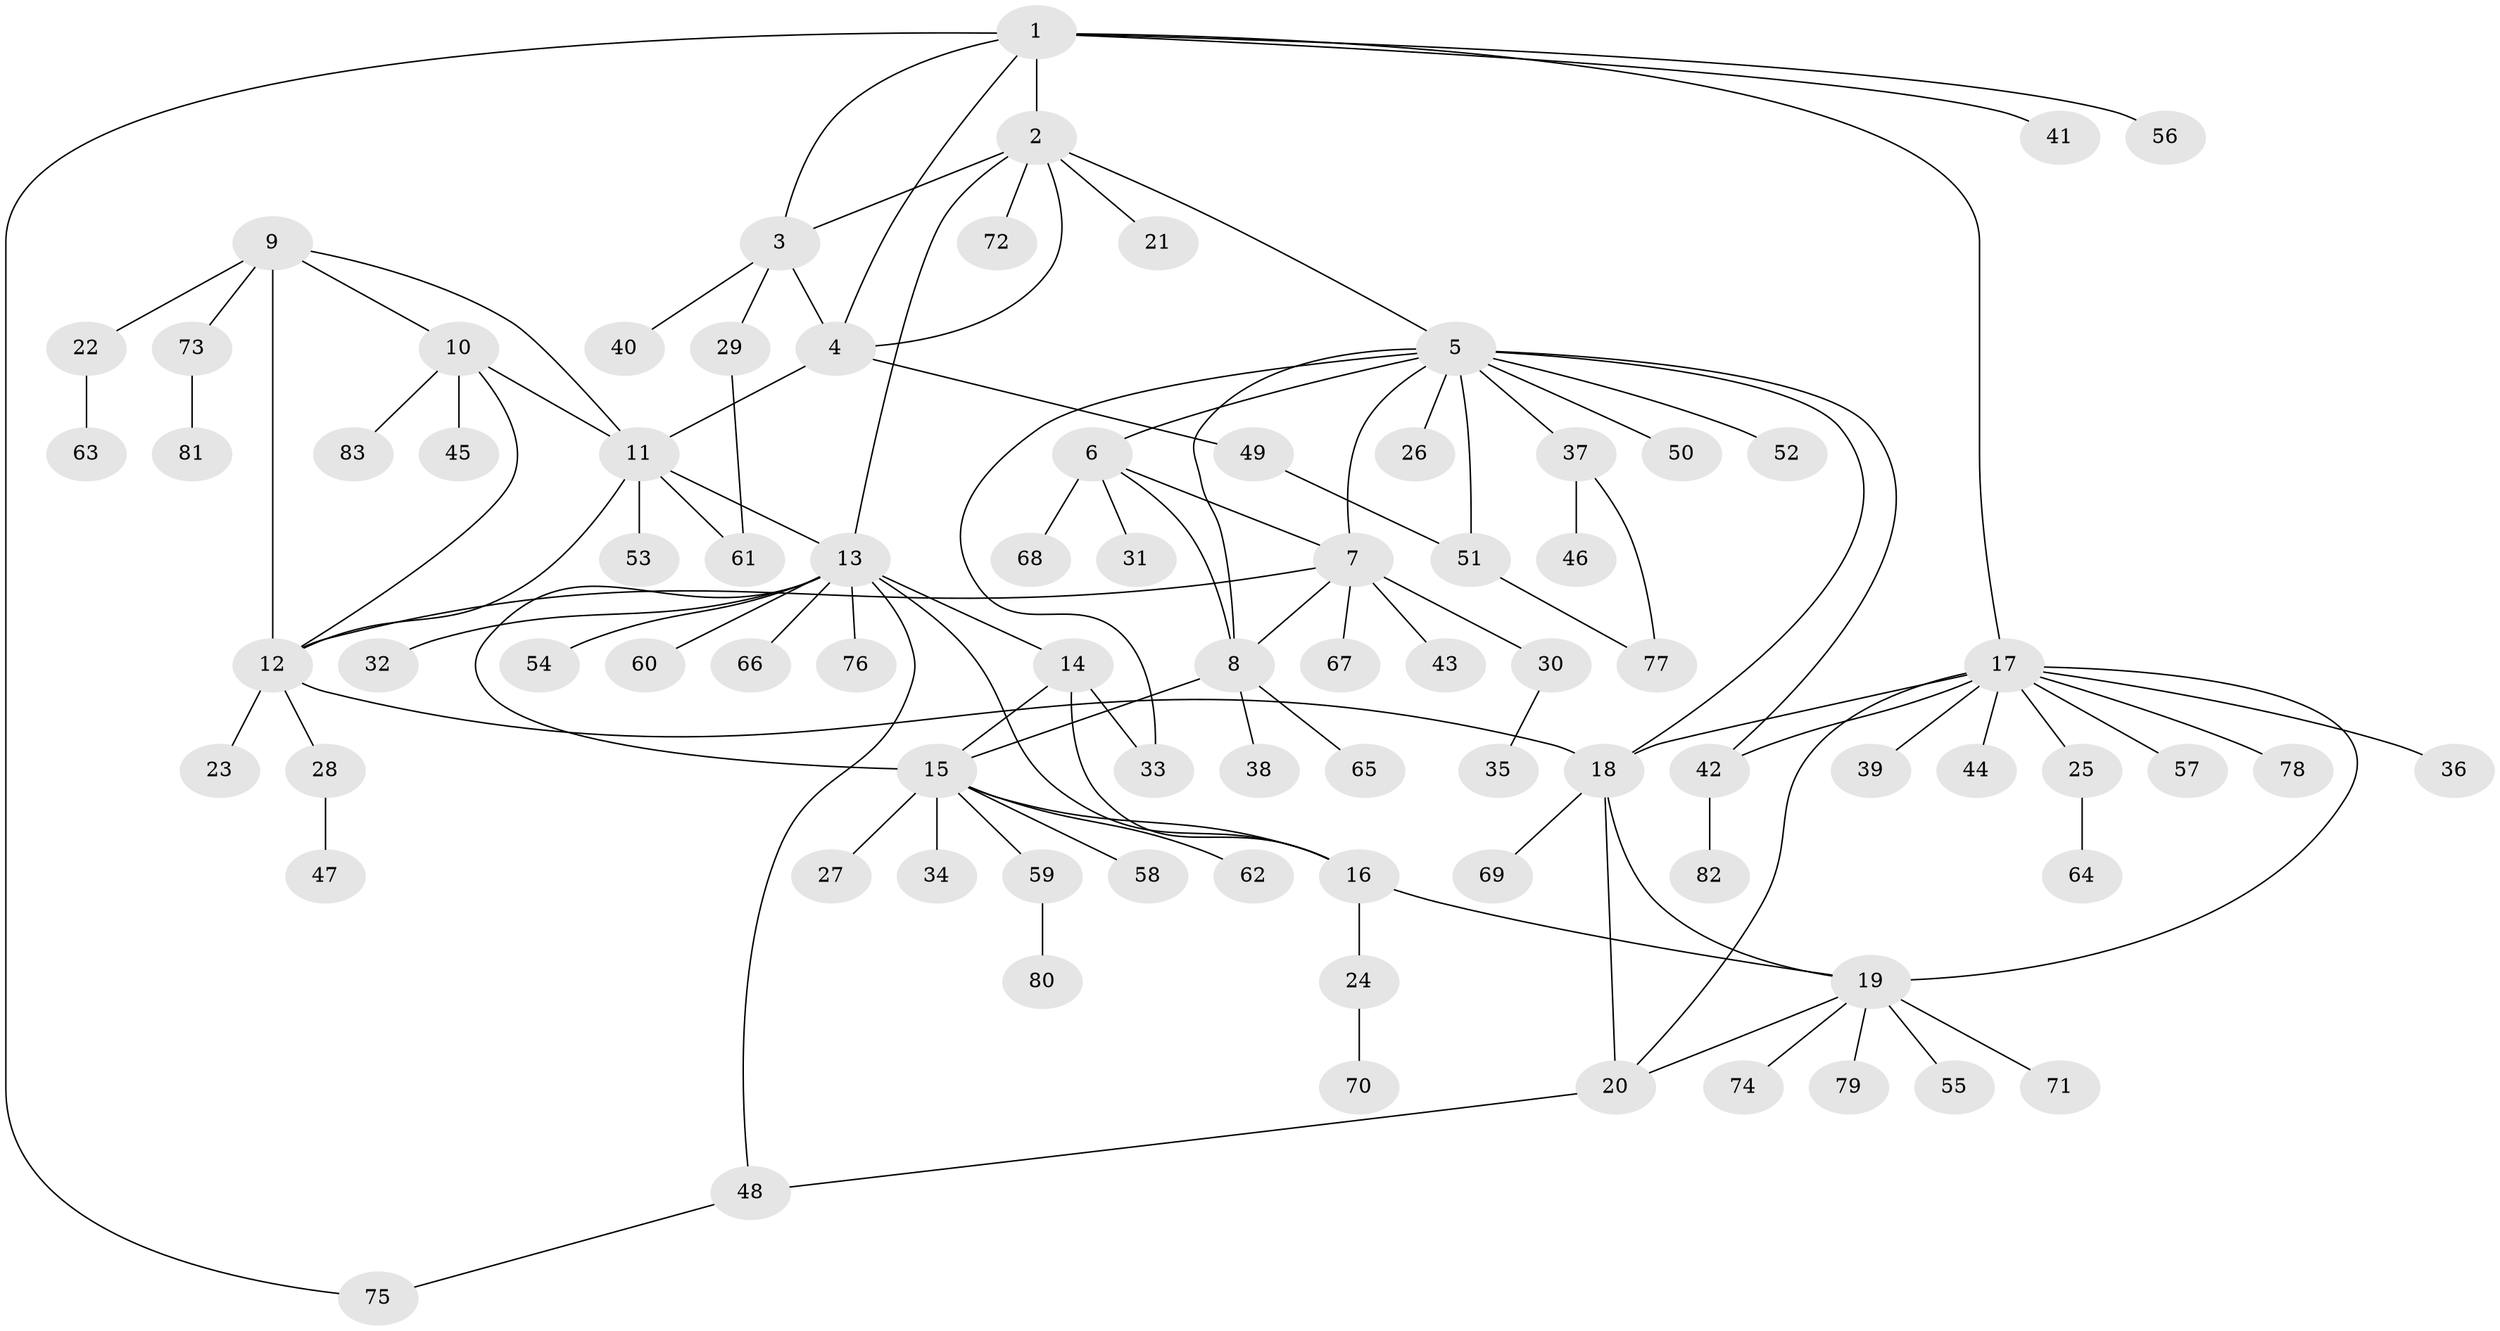 // Generated by graph-tools (version 1.1) at 2025/50/03/09/25 03:50:39]
// undirected, 83 vertices, 110 edges
graph export_dot {
graph [start="1"]
  node [color=gray90,style=filled];
  1;
  2;
  3;
  4;
  5;
  6;
  7;
  8;
  9;
  10;
  11;
  12;
  13;
  14;
  15;
  16;
  17;
  18;
  19;
  20;
  21;
  22;
  23;
  24;
  25;
  26;
  27;
  28;
  29;
  30;
  31;
  32;
  33;
  34;
  35;
  36;
  37;
  38;
  39;
  40;
  41;
  42;
  43;
  44;
  45;
  46;
  47;
  48;
  49;
  50;
  51;
  52;
  53;
  54;
  55;
  56;
  57;
  58;
  59;
  60;
  61;
  62;
  63;
  64;
  65;
  66;
  67;
  68;
  69;
  70;
  71;
  72;
  73;
  74;
  75;
  76;
  77;
  78;
  79;
  80;
  81;
  82;
  83;
  1 -- 2;
  1 -- 3;
  1 -- 4;
  1 -- 17;
  1 -- 41;
  1 -- 56;
  1 -- 75;
  2 -- 3;
  2 -- 4;
  2 -- 5;
  2 -- 13;
  2 -- 21;
  2 -- 72;
  3 -- 4;
  3 -- 29;
  3 -- 40;
  4 -- 11;
  4 -- 49;
  5 -- 6;
  5 -- 7;
  5 -- 8;
  5 -- 18;
  5 -- 26;
  5 -- 33;
  5 -- 37;
  5 -- 42;
  5 -- 50;
  5 -- 51;
  5 -- 52;
  6 -- 7;
  6 -- 8;
  6 -- 31;
  6 -- 68;
  7 -- 8;
  7 -- 12;
  7 -- 30;
  7 -- 43;
  7 -- 67;
  8 -- 15;
  8 -- 38;
  8 -- 65;
  9 -- 10;
  9 -- 11;
  9 -- 12;
  9 -- 22;
  9 -- 73;
  10 -- 11;
  10 -- 12;
  10 -- 45;
  10 -- 83;
  11 -- 12;
  11 -- 13;
  11 -- 53;
  11 -- 61;
  12 -- 18;
  12 -- 23;
  12 -- 28;
  13 -- 14;
  13 -- 15;
  13 -- 16;
  13 -- 32;
  13 -- 48;
  13 -- 54;
  13 -- 60;
  13 -- 66;
  13 -- 76;
  14 -- 15;
  14 -- 16;
  14 -- 33;
  15 -- 16;
  15 -- 27;
  15 -- 34;
  15 -- 58;
  15 -- 59;
  15 -- 62;
  16 -- 19;
  16 -- 24;
  17 -- 18;
  17 -- 19;
  17 -- 20;
  17 -- 25;
  17 -- 36;
  17 -- 39;
  17 -- 42;
  17 -- 44;
  17 -- 57;
  17 -- 78;
  18 -- 19;
  18 -- 20;
  18 -- 69;
  19 -- 20;
  19 -- 55;
  19 -- 71;
  19 -- 74;
  19 -- 79;
  20 -- 48;
  22 -- 63;
  24 -- 70;
  25 -- 64;
  28 -- 47;
  29 -- 61;
  30 -- 35;
  37 -- 46;
  37 -- 77;
  42 -- 82;
  48 -- 75;
  49 -- 51;
  51 -- 77;
  59 -- 80;
  73 -- 81;
}
